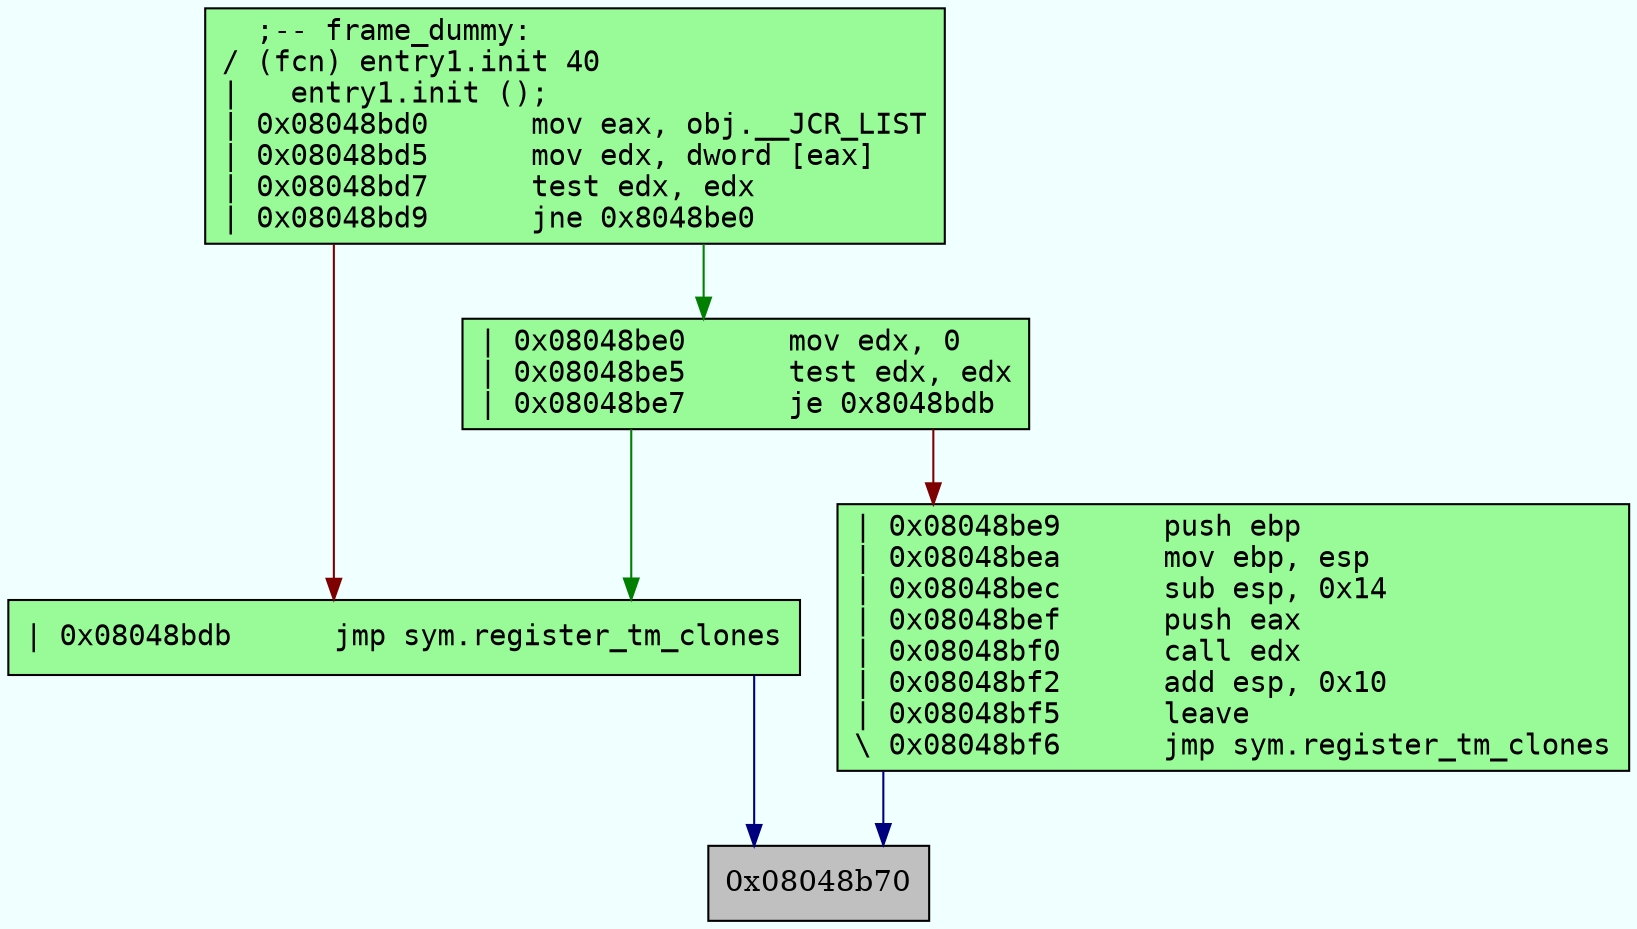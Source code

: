 digraph code {
	graph [bgcolor=azure fontsize=8 fontname="Courier" splines="ortho"];
	node [fillcolor=gray style=filled shape=box];
	edge [arrowhead="normal"];
	"0x08048bd0" -> "0x08048be0" [color="#007f00"];
	"0x08048bd0" -> "0x08048bdb" [color="#7f0000"];
	"0x08048bd0" [URL="entry1.init/0x08048bd0", fillcolor="palegreen",color="black", fontname="Courier",label="  ;-- frame_dummy:\l/ (fcn) entry1.init 40\l|   entry1.init ();\l| 0x08048bd0      mov eax, obj.__JCR_LIST\l| 0x08048bd5      mov edx, dword [eax]\l| 0x08048bd7      test edx, edx\l| 0x08048bd9      jne 0x8048be0\l"]
	"0x08048bdb" -> "0x08048b70" [color="#00007f"];
	"0x08048bdb" [URL="entry1.init/0x08048bdb", fillcolor="palegreen",color="black", fontname="Courier",label="| 0x08048bdb      jmp sym.register_tm_clones\l"]
	"0x08048be0" -> "0x08048bdb" [color="#007f00"];
	"0x08048be0" -> "0x08048be9" [color="#7f0000"];
	"0x08048be0" [URL="entry1.init/0x08048be0", fillcolor="palegreen",color="black", fontname="Courier",label="| 0x08048be0      mov edx, 0\l| 0x08048be5      test edx, edx\l| 0x08048be7      je 0x8048bdb\l"]
	"0x08048be9" -> "0x08048b70" [color="#00007f"];
	"0x08048be9" [URL="entry1.init/0x08048be9", fillcolor="palegreen",color="black", fontname="Courier",label="| 0x08048be9      push ebp\l| 0x08048bea      mov ebp, esp\l| 0x08048bec      sub esp, 0x14\l| 0x08048bef      push eax\l| 0x08048bf0      call edx\l| 0x08048bf2      add esp, 0x10\l| 0x08048bf5      leave\l\\ 0x08048bf6      jmp sym.register_tm_clones\l"]
}
